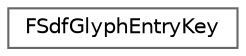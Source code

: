 digraph "Graphical Class Hierarchy"
{
 // INTERACTIVE_SVG=YES
 // LATEX_PDF_SIZE
  bgcolor="transparent";
  edge [fontname=Helvetica,fontsize=10,labelfontname=Helvetica,labelfontsize=10];
  node [fontname=Helvetica,fontsize=10,shape=box,height=0.2,width=0.4];
  rankdir="LR";
  Node0 [id="Node000000",label="FSdfGlyphEntryKey",height=0.2,width=0.4,color="grey40", fillcolor="white", style="filled",URL="$d3/dcf/structFSdfGlyphEntryKey.html",tooltip="Minimal FSdfGlyphEntryKey key information used for map lookups."];
}
